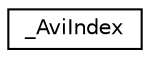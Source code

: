 digraph G
{
  edge [fontname="Helvetica",fontsize="10",labelfontname="Helvetica",labelfontsize="10"];
  node [fontname="Helvetica",fontsize="10",shape=record];
  rankdir=LR;
  Node1 [label="_AviIndex",height=0.2,width=0.4,color="black", fillcolor="white", style="filled",URL="$df/d5e/struct__AviIndex.html"];
}

